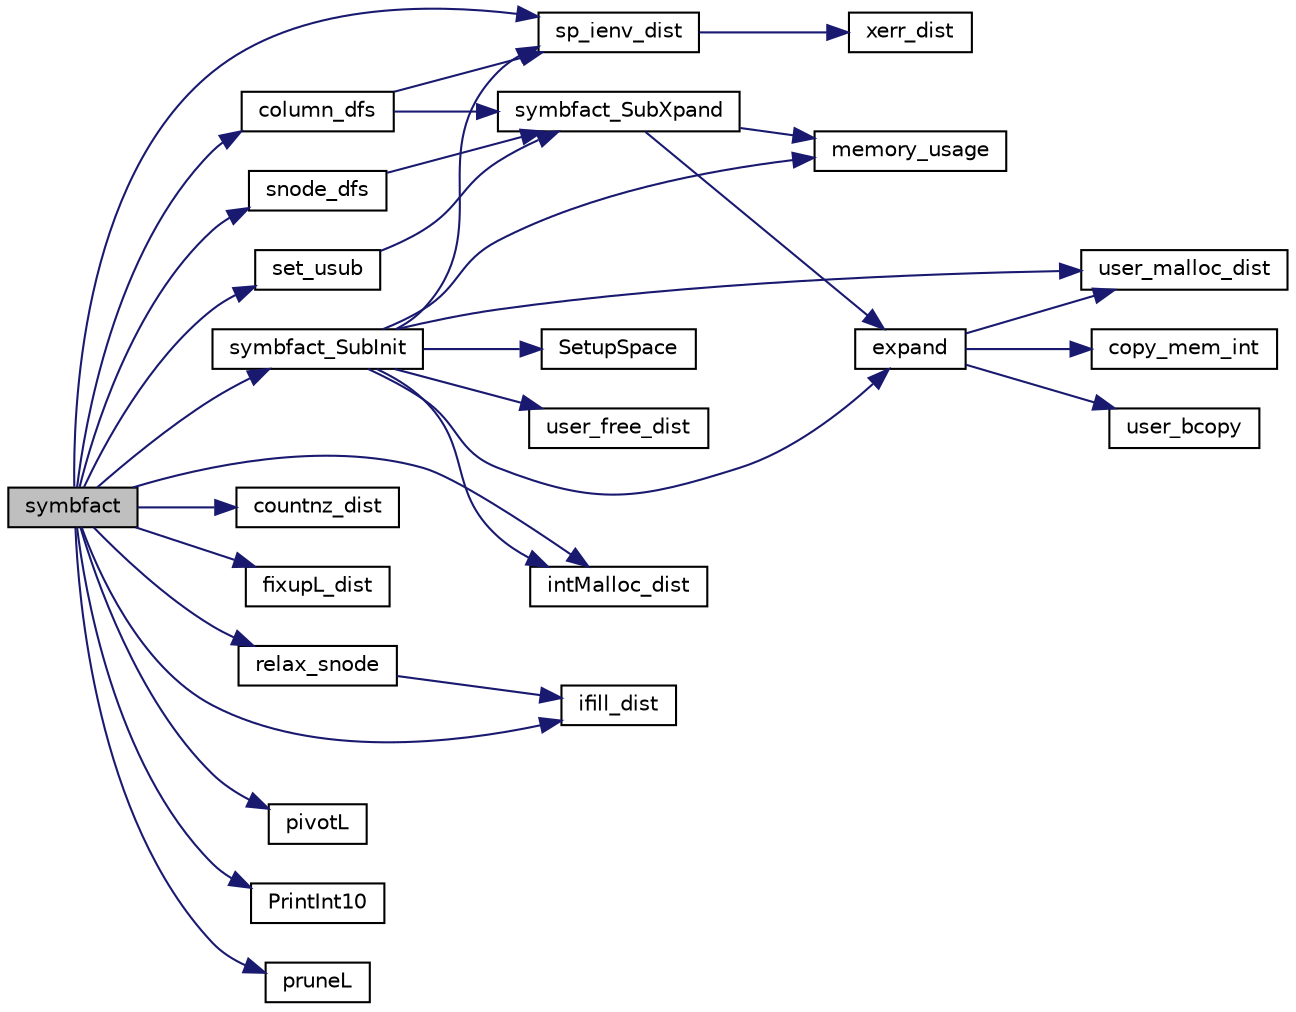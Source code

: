 digraph "symbfact"
{
 // LATEX_PDF_SIZE
  edge [fontname="Helvetica",fontsize="10",labelfontname="Helvetica",labelfontsize="10"];
  node [fontname="Helvetica",fontsize="10",shape=record];
  rankdir="LR";
  Node1 [label="symbfact",height=0.2,width=0.4,color="black", fillcolor="grey75", style="filled", fontcolor="black",tooltip=" "];
  Node1 -> Node2 [color="midnightblue",fontsize="10",style="solid",fontname="Helvetica"];
  Node2 [label="column_dfs",height=0.2,width=0.4,color="black", fillcolor="white", style="filled",URL="$symbfact_8c.html#a4b68cb58af21c64f555eae5506b06cad",tooltip=" "];
  Node2 -> Node3 [color="midnightblue",fontsize="10",style="solid",fontname="Helvetica"];
  Node3 [label="sp_ienv_dist",height=0.2,width=0.4,color="black", fillcolor="white", style="filled",URL="$SRC_2sp__ienv_8c.html#a004725eb174f73ba121db829451a8e8c",tooltip=" "];
  Node3 -> Node4 [color="midnightblue",fontsize="10",style="solid",fontname="Helvetica"];
  Node4 [label="xerr_dist",height=0.2,width=0.4,color="black", fillcolor="white", style="filled",URL="$superlu__defs_8h.html#a0d728f1da812b1373a0e58ff81f6a711",tooltip=" "];
  Node2 -> Node5 [color="midnightblue",fontsize="10",style="solid",fontname="Helvetica"];
  Node5 [label="symbfact_SubXpand",height=0.2,width=0.4,color="black", fillcolor="white", style="filled",URL="$memory_8c.html#a3f1eeec80434e9ada179cda51e45deec",tooltip=" "];
  Node5 -> Node6 [color="midnightblue",fontsize="10",style="solid",fontname="Helvetica"];
  Node6 [label="expand",height=0.2,width=0.4,color="black", fillcolor="white", style="filled",URL="$memory_8c.html#a213fafd19733ebd74bcf5c9ef89068b6",tooltip=" "];
  Node6 -> Node7 [color="midnightblue",fontsize="10",style="solid",fontname="Helvetica"];
  Node7 [label="copy_mem_int",height=0.2,width=0.4,color="black", fillcolor="white", style="filled",URL="$memory_8c.html#a565ad7ca8a38ee26b057ad6880192ba2",tooltip=" "];
  Node6 -> Node8 [color="midnightblue",fontsize="10",style="solid",fontname="Helvetica"];
  Node8 [label="user_bcopy",height=0.2,width=0.4,color="black", fillcolor="white", style="filled",URL="$memory_8c.html#a54f4f38998738c1ecdfd235c385f5058",tooltip=" "];
  Node6 -> Node9 [color="midnightblue",fontsize="10",style="solid",fontname="Helvetica"];
  Node9 [label="user_malloc_dist",height=0.2,width=0.4,color="black", fillcolor="white", style="filled",URL="$memory_8c.html#a7f88accf6d8ceb239718435e4e7cfb34",tooltip=" "];
  Node5 -> Node10 [color="midnightblue",fontsize="10",style="solid",fontname="Helvetica"];
  Node10 [label="memory_usage",height=0.2,width=0.4,color="black", fillcolor="white", style="filled",URL="$memory_8c.html#a1bae410116f1b14bb58b9486731b87c9",tooltip=" "];
  Node1 -> Node11 [color="midnightblue",fontsize="10",style="solid",fontname="Helvetica"];
  Node11 [label="countnz_dist",height=0.2,width=0.4,color="black", fillcolor="white", style="filled",URL="$superlu__defs_8h.html#a429e963114dba6c7853ca518070dd61f",tooltip=" "];
  Node1 -> Node12 [color="midnightblue",fontsize="10",style="solid",fontname="Helvetica"];
  Node12 [label="fixupL_dist",height=0.2,width=0.4,color="black", fillcolor="white", style="filled",URL="$superlu__defs_8h.html#a8e8a352d6f3478f04eee52e3b1d9a6bc",tooltip=" "];
  Node1 -> Node13 [color="midnightblue",fontsize="10",style="solid",fontname="Helvetica"];
  Node13 [label="ifill_dist",height=0.2,width=0.4,color="black", fillcolor="white", style="filled",URL="$superlu__defs_8h.html#a0203f2c894854d31bbec8f7e11095b42",tooltip="Fills an integer array with a given value."];
  Node1 -> Node14 [color="midnightblue",fontsize="10",style="solid",fontname="Helvetica"];
  Node14 [label="intMalloc_dist",height=0.2,width=0.4,color="black", fillcolor="white", style="filled",URL="$memory_8c.html#a2c2df35072e313373438cccdb98b885c",tooltip=" "];
  Node1 -> Node15 [color="midnightblue",fontsize="10",style="solid",fontname="Helvetica"];
  Node15 [label="pivotL",height=0.2,width=0.4,color="black", fillcolor="white", style="filled",URL="$symbfact_8c.html#aa6bbf25322f44c390307e0f06a95a092",tooltip=" "];
  Node1 -> Node16 [color="midnightblue",fontsize="10",style="solid",fontname="Helvetica"];
  Node16 [label="PrintInt10",height=0.2,width=0.4,color="black", fillcolor="white", style="filled",URL="$superlu__defs_8h.html#ab03f0fccabf0c7a84b0e2c99c2988809",tooltip=" "];
  Node1 -> Node17 [color="midnightblue",fontsize="10",style="solid",fontname="Helvetica"];
  Node17 [label="pruneL",height=0.2,width=0.4,color="black", fillcolor="white", style="filled",URL="$symbfact_8c.html#a630b73c972dfc2f7ed8eab80d2a40ce5",tooltip=" "];
  Node1 -> Node18 [color="midnightblue",fontsize="10",style="solid",fontname="Helvetica"];
  Node18 [label="relax_snode",height=0.2,width=0.4,color="black", fillcolor="white", style="filled",URL="$symbfact_8c.html#ae4468828589b4d93ac7ea3c832ed9815",tooltip=" "];
  Node18 -> Node13 [color="midnightblue",fontsize="10",style="solid",fontname="Helvetica"];
  Node1 -> Node19 [color="midnightblue",fontsize="10",style="solid",fontname="Helvetica"];
  Node19 [label="set_usub",height=0.2,width=0.4,color="black", fillcolor="white", style="filled",URL="$symbfact_8c.html#acc7a6bf0f82cb2a9b46b07c9f70541ab",tooltip=" "];
  Node19 -> Node5 [color="midnightblue",fontsize="10",style="solid",fontname="Helvetica"];
  Node1 -> Node20 [color="midnightblue",fontsize="10",style="solid",fontname="Helvetica"];
  Node20 [label="snode_dfs",height=0.2,width=0.4,color="black", fillcolor="white", style="filled",URL="$symbfact_8c.html#aa72a1e4fe7067d00d1433065d19cf2ac",tooltip=" "];
  Node20 -> Node5 [color="midnightblue",fontsize="10",style="solid",fontname="Helvetica"];
  Node1 -> Node3 [color="midnightblue",fontsize="10",style="solid",fontname="Helvetica"];
  Node1 -> Node21 [color="midnightblue",fontsize="10",style="solid",fontname="Helvetica"];
  Node21 [label="symbfact_SubInit",height=0.2,width=0.4,color="black", fillcolor="white", style="filled",URL="$memory_8c.html#a2786af390e9e35634e485e601d3d7cf0",tooltip=" "];
  Node21 -> Node6 [color="midnightblue",fontsize="10",style="solid",fontname="Helvetica"];
  Node21 -> Node14 [color="midnightblue",fontsize="10",style="solid",fontname="Helvetica"];
  Node21 -> Node10 [color="midnightblue",fontsize="10",style="solid",fontname="Helvetica"];
  Node21 -> Node22 [color="midnightblue",fontsize="10",style="solid",fontname="Helvetica"];
  Node22 [label="SetupSpace",height=0.2,width=0.4,color="black", fillcolor="white", style="filled",URL="$memory_8c.html#ac286036de8d9472307a1bc0c59583d3e",tooltip=" "];
  Node21 -> Node3 [color="midnightblue",fontsize="10",style="solid",fontname="Helvetica"];
  Node21 -> Node23 [color="midnightblue",fontsize="10",style="solid",fontname="Helvetica"];
  Node23 [label="user_free_dist",height=0.2,width=0.4,color="black", fillcolor="white", style="filled",URL="$memory_8c.html#a8b202701f4a07b1b4834e9acc89fb5b0",tooltip=" "];
  Node21 -> Node9 [color="midnightblue",fontsize="10",style="solid",fontname="Helvetica"];
}
